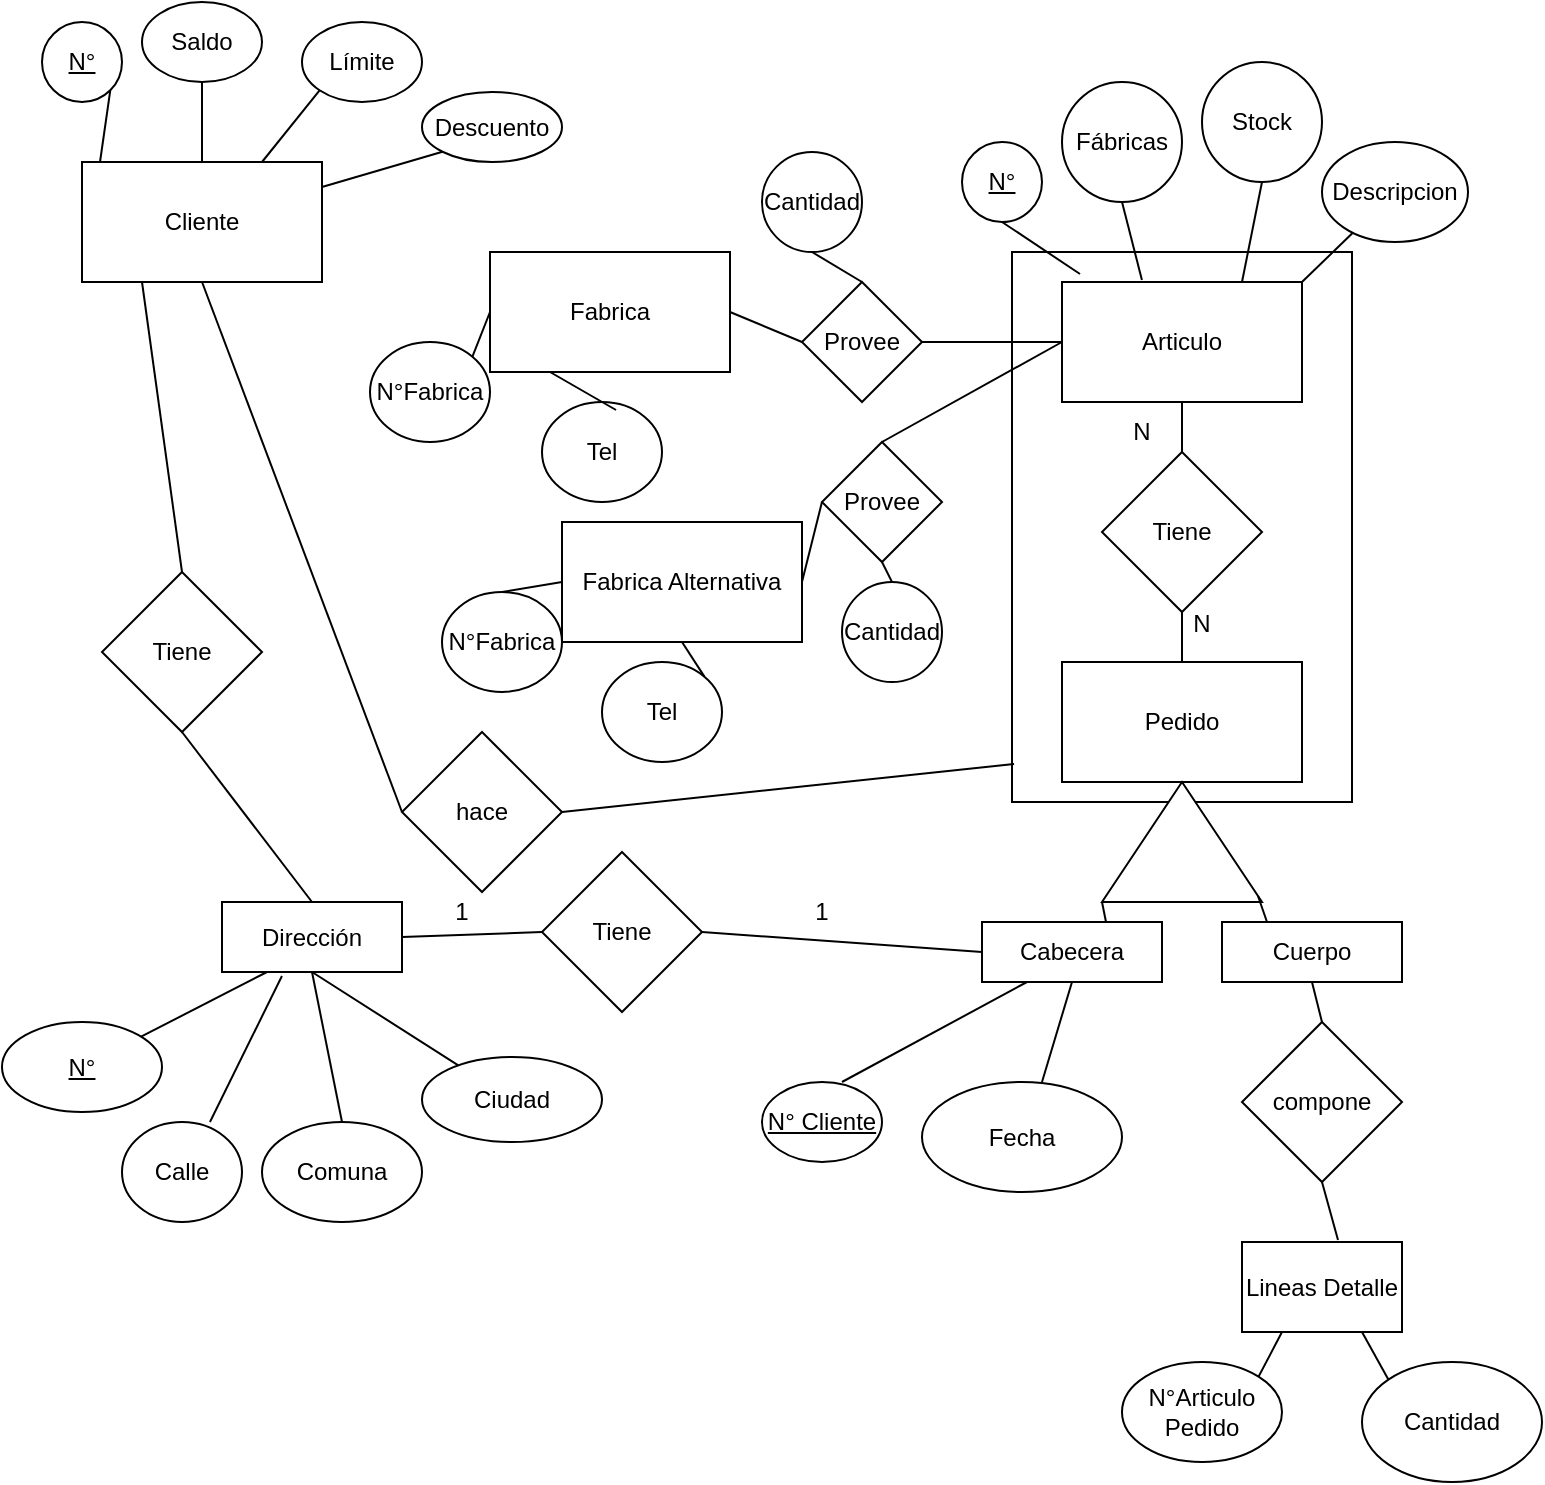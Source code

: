 <mxfile version="24.7.16">
  <diagram name="Página-1" id="qYyT7l8bc3fLCsRNAwvd">
    <mxGraphModel dx="874" dy="1637" grid="1" gridSize="10" guides="1" tooltips="1" connect="1" arrows="1" fold="1" page="1" pageScale="1" pageWidth="827" pageHeight="1169" math="0" shadow="0">
      <root>
        <mxCell id="0" />
        <mxCell id="1" parent="0" />
        <mxCell id="KmAxjU7koZGHCiC3alt_-11" value="" style="rounded=0;whiteSpace=wrap;html=1;" vertex="1" parent="1">
          <mxGeometry x="555" y="85" width="170" height="275" as="geometry" />
        </mxCell>
        <mxCell id="KmAxjU7koZGHCiC3alt_-1" value="Cliente" style="rounded=0;whiteSpace=wrap;html=1;" vertex="1" parent="1">
          <mxGeometry x="90" y="40" width="120" height="60" as="geometry" />
        </mxCell>
        <mxCell id="KmAxjU7koZGHCiC3alt_-2" value="Articulo" style="rounded=0;whiteSpace=wrap;html=1;" vertex="1" parent="1">
          <mxGeometry x="580" y="100" width="120" height="60" as="geometry" />
        </mxCell>
        <mxCell id="KmAxjU7koZGHCiC3alt_-3" value="Tiene" style="rhombus;whiteSpace=wrap;html=1;" vertex="1" parent="1">
          <mxGeometry x="600" y="185" width="80" height="80" as="geometry" />
        </mxCell>
        <mxCell id="KmAxjU7koZGHCiC3alt_-5" value="" style="endArrow=none;html=1;rounded=0;entryX=0.5;entryY=1;entryDx=0;entryDy=0;" edge="1" parent="1" source="KmAxjU7koZGHCiC3alt_-3" target="KmAxjU7koZGHCiC3alt_-2">
          <mxGeometry width="50" height="50" relative="1" as="geometry">
            <mxPoint x="390" y="220" as="sourcePoint" />
            <mxPoint x="440" y="170" as="targetPoint" />
          </mxGeometry>
        </mxCell>
        <mxCell id="KmAxjU7koZGHCiC3alt_-7" value="Pedido" style="rounded=0;whiteSpace=wrap;html=1;" vertex="1" parent="1">
          <mxGeometry x="580" y="290" width="120" height="60" as="geometry" />
        </mxCell>
        <mxCell id="KmAxjU7koZGHCiC3alt_-8" value="" style="endArrow=none;html=1;rounded=0;entryX=0.5;entryY=1;entryDx=0;entryDy=0;exitX=0.5;exitY=0;exitDx=0;exitDy=0;" edge="1" parent="1" source="KmAxjU7koZGHCiC3alt_-7" target="KmAxjU7koZGHCiC3alt_-3">
          <mxGeometry width="50" height="50" relative="1" as="geometry">
            <mxPoint x="390" y="220" as="sourcePoint" />
            <mxPoint x="440" y="170" as="targetPoint" />
          </mxGeometry>
        </mxCell>
        <mxCell id="KmAxjU7koZGHCiC3alt_-9" value="N&lt;div&gt;&lt;br&gt;&lt;/div&gt;&lt;div&gt;&lt;br&gt;&lt;/div&gt;" style="text;html=1;align=center;verticalAlign=middle;whiteSpace=wrap;rounded=0;" vertex="1" parent="1">
          <mxGeometry x="620" y="270" width="60" height="30" as="geometry" />
        </mxCell>
        <mxCell id="KmAxjU7koZGHCiC3alt_-10" value="&lt;div&gt;&lt;span style=&quot;background-color: initial;&quot;&gt;N&lt;/span&gt;&lt;br&gt;&lt;/div&gt;" style="text;html=1;align=center;verticalAlign=middle;whiteSpace=wrap;rounded=0;" vertex="1" parent="1">
          <mxGeometry x="590" y="160" width="60" height="30" as="geometry" />
        </mxCell>
        <mxCell id="KmAxjU7koZGHCiC3alt_-14" value="&lt;u&gt;N°&lt;/u&gt;" style="ellipse;whiteSpace=wrap;html=1;aspect=fixed;" vertex="1" parent="1">
          <mxGeometry x="530" y="30" width="40" height="40" as="geometry" />
        </mxCell>
        <mxCell id="KmAxjU7koZGHCiC3alt_-15" value="Fábricas" style="ellipse;whiteSpace=wrap;html=1;aspect=fixed;" vertex="1" parent="1">
          <mxGeometry x="580" width="60" height="60" as="geometry" />
        </mxCell>
        <mxCell id="KmAxjU7koZGHCiC3alt_-16" value="Stock" style="ellipse;whiteSpace=wrap;html=1;aspect=fixed;" vertex="1" parent="1">
          <mxGeometry x="650" y="-10" width="60" height="60" as="geometry" />
        </mxCell>
        <mxCell id="KmAxjU7koZGHCiC3alt_-17" value="Descripcion" style="ellipse;whiteSpace=wrap;html=1;" vertex="1" parent="1">
          <mxGeometry x="710" y="30" width="73" height="50" as="geometry" />
        </mxCell>
        <mxCell id="KmAxjU7koZGHCiC3alt_-18" value="" style="endArrow=none;html=1;rounded=0;entryX=0.5;entryY=1;entryDx=0;entryDy=0;exitX=0.333;exitY=-0.017;exitDx=0;exitDy=0;exitPerimeter=0;" edge="1" parent="1" source="KmAxjU7koZGHCiC3alt_-2" target="KmAxjU7koZGHCiC3alt_-15">
          <mxGeometry width="50" height="50" relative="1" as="geometry">
            <mxPoint x="610" y="110" as="sourcePoint" />
            <mxPoint x="660" y="60" as="targetPoint" />
          </mxGeometry>
        </mxCell>
        <mxCell id="KmAxjU7koZGHCiC3alt_-19" value="" style="endArrow=none;html=1;rounded=0;entryX=0.5;entryY=1;entryDx=0;entryDy=0;exitX=0.075;exitY=-0.067;exitDx=0;exitDy=0;exitPerimeter=0;" edge="1" parent="1" source="KmAxjU7koZGHCiC3alt_-2" target="KmAxjU7koZGHCiC3alt_-14">
          <mxGeometry width="50" height="50" relative="1" as="geometry">
            <mxPoint x="390" y="220" as="sourcePoint" />
            <mxPoint x="440" y="170" as="targetPoint" />
          </mxGeometry>
        </mxCell>
        <mxCell id="KmAxjU7koZGHCiC3alt_-20" value="" style="endArrow=none;html=1;rounded=0;entryX=0.75;entryY=0;entryDx=0;entryDy=0;exitX=0.5;exitY=1;exitDx=0;exitDy=0;" edge="1" parent="1" source="KmAxjU7koZGHCiC3alt_-16" target="KmAxjU7koZGHCiC3alt_-2">
          <mxGeometry width="50" height="50" relative="1" as="geometry">
            <mxPoint x="390" y="220" as="sourcePoint" />
            <mxPoint x="440" y="170" as="targetPoint" />
          </mxGeometry>
        </mxCell>
        <mxCell id="KmAxjU7koZGHCiC3alt_-21" value="" style="endArrow=none;html=1;rounded=0;entryX=1;entryY=0;entryDx=0;entryDy=0;" edge="1" parent="1" source="KmAxjU7koZGHCiC3alt_-17" target="KmAxjU7koZGHCiC3alt_-2">
          <mxGeometry width="50" height="50" relative="1" as="geometry">
            <mxPoint x="390" y="220" as="sourcePoint" />
            <mxPoint x="440" y="170" as="targetPoint" />
          </mxGeometry>
        </mxCell>
        <mxCell id="KmAxjU7koZGHCiC3alt_-22" value="&lt;u&gt;N°&lt;/u&gt;" style="ellipse;whiteSpace=wrap;html=1;aspect=fixed;" vertex="1" parent="1">
          <mxGeometry x="70" y="-30" width="40" height="40" as="geometry" />
        </mxCell>
        <mxCell id="KmAxjU7koZGHCiC3alt_-23" value="Saldo" style="ellipse;whiteSpace=wrap;html=1;" vertex="1" parent="1">
          <mxGeometry x="120" y="-40" width="60" height="40" as="geometry" />
        </mxCell>
        <mxCell id="KmAxjU7koZGHCiC3alt_-25" value="Descuento" style="ellipse;whiteSpace=wrap;html=1;" vertex="1" parent="1">
          <mxGeometry x="260" y="5" width="70" height="35" as="geometry" />
        </mxCell>
        <mxCell id="KmAxjU7koZGHCiC3alt_-26" value="Límite" style="ellipse;whiteSpace=wrap;html=1;" vertex="1" parent="1">
          <mxGeometry x="200" y="-30" width="60" height="40" as="geometry" />
        </mxCell>
        <mxCell id="KmAxjU7koZGHCiC3alt_-27" value="" style="endArrow=none;html=1;rounded=0;entryX=0;entryY=1;entryDx=0;entryDy=0;exitX=0.75;exitY=0;exitDx=0;exitDy=0;" edge="1" parent="1" source="KmAxjU7koZGHCiC3alt_-1" target="KmAxjU7koZGHCiC3alt_-26">
          <mxGeometry width="50" height="50" relative="1" as="geometry">
            <mxPoint x="390" y="220" as="sourcePoint" />
            <mxPoint x="440" y="170" as="targetPoint" />
          </mxGeometry>
        </mxCell>
        <mxCell id="KmAxjU7koZGHCiC3alt_-29" value="" style="endArrow=none;html=1;rounded=0;entryX=1;entryY=1;entryDx=0;entryDy=0;exitX=0.075;exitY=0;exitDx=0;exitDy=0;exitPerimeter=0;" edge="1" parent="1" source="KmAxjU7koZGHCiC3alt_-1" target="KmAxjU7koZGHCiC3alt_-22">
          <mxGeometry width="50" height="50" relative="1" as="geometry">
            <mxPoint x="390" y="220" as="sourcePoint" />
            <mxPoint x="440" y="170" as="targetPoint" />
            <Array as="points" />
          </mxGeometry>
        </mxCell>
        <mxCell id="KmAxjU7koZGHCiC3alt_-30" value="" style="endArrow=none;html=1;rounded=0;entryX=0.5;entryY=1;entryDx=0;entryDy=0;exitX=0.5;exitY=0;exitDx=0;exitDy=0;" edge="1" parent="1" source="KmAxjU7koZGHCiC3alt_-1" target="KmAxjU7koZGHCiC3alt_-23">
          <mxGeometry width="50" height="50" relative="1" as="geometry">
            <mxPoint x="390" y="220" as="sourcePoint" />
            <mxPoint x="440" y="170" as="targetPoint" />
          </mxGeometry>
        </mxCell>
        <mxCell id="KmAxjU7koZGHCiC3alt_-32" value="" style="endArrow=none;html=1;rounded=0;entryX=0;entryY=1;entryDx=0;entryDy=0;" edge="1" parent="1" source="KmAxjU7koZGHCiC3alt_-1" target="KmAxjU7koZGHCiC3alt_-25">
          <mxGeometry width="50" height="50" relative="1" as="geometry">
            <mxPoint x="390" y="220" as="sourcePoint" />
            <mxPoint x="440" y="170" as="targetPoint" />
          </mxGeometry>
        </mxCell>
        <mxCell id="KmAxjU7koZGHCiC3alt_-33" value="hace" style="rhombus;whiteSpace=wrap;html=1;" vertex="1" parent="1">
          <mxGeometry x="250" y="325" width="80" height="80" as="geometry" />
        </mxCell>
        <mxCell id="KmAxjU7koZGHCiC3alt_-34" value="" style="endArrow=none;html=1;rounded=0;entryX=0.5;entryY=1;entryDx=0;entryDy=0;exitX=0;exitY=0.5;exitDx=0;exitDy=0;" edge="1" parent="1" source="KmAxjU7koZGHCiC3alt_-33" target="KmAxjU7koZGHCiC3alt_-1">
          <mxGeometry width="50" height="50" relative="1" as="geometry">
            <mxPoint x="390" y="220" as="sourcePoint" />
            <mxPoint x="440" y="170" as="targetPoint" />
          </mxGeometry>
        </mxCell>
        <mxCell id="KmAxjU7koZGHCiC3alt_-35" value="" style="endArrow=none;html=1;rounded=0;entryX=1;entryY=0.5;entryDx=0;entryDy=0;exitX=0.006;exitY=0.931;exitDx=0;exitDy=0;exitPerimeter=0;" edge="1" parent="1" source="KmAxjU7koZGHCiC3alt_-11" target="KmAxjU7koZGHCiC3alt_-33">
          <mxGeometry width="50" height="50" relative="1" as="geometry">
            <mxPoint x="500" y="340" as="sourcePoint" />
            <mxPoint x="440" y="170" as="targetPoint" />
          </mxGeometry>
        </mxCell>
        <mxCell id="KmAxjU7koZGHCiC3alt_-36" value="" style="triangle;whiteSpace=wrap;html=1;direction=north;" vertex="1" parent="1">
          <mxGeometry x="600" y="350" width="80" height="60" as="geometry" />
        </mxCell>
        <mxCell id="KmAxjU7koZGHCiC3alt_-38" value="Cabecera" style="rounded=0;whiteSpace=wrap;html=1;" vertex="1" parent="1">
          <mxGeometry x="540" y="420" width="90" height="30" as="geometry" />
        </mxCell>
        <mxCell id="KmAxjU7koZGHCiC3alt_-39" value="Cuerpo" style="rounded=0;whiteSpace=wrap;html=1;" vertex="1" parent="1">
          <mxGeometry x="660" y="420" width="90" height="30" as="geometry" />
        </mxCell>
        <mxCell id="KmAxjU7koZGHCiC3alt_-40" value="compone" style="rhombus;whiteSpace=wrap;html=1;" vertex="1" parent="1">
          <mxGeometry x="670" y="470" width="80" height="80" as="geometry" />
        </mxCell>
        <mxCell id="KmAxjU7koZGHCiC3alt_-41" value="Lineas Detalle" style="rounded=0;whiteSpace=wrap;html=1;" vertex="1" parent="1">
          <mxGeometry x="670" y="580" width="80" height="45" as="geometry" />
        </mxCell>
        <mxCell id="KmAxjU7koZGHCiC3alt_-42" value="" style="endArrow=none;html=1;rounded=0;exitX=0.6;exitY=-0.022;exitDx=0;exitDy=0;exitPerimeter=0;entryX=0.5;entryY=1;entryDx=0;entryDy=0;" edge="1" parent="1" source="KmAxjU7koZGHCiC3alt_-41" target="KmAxjU7koZGHCiC3alt_-40">
          <mxGeometry width="50" height="50" relative="1" as="geometry">
            <mxPoint x="390" y="520" as="sourcePoint" />
            <mxPoint x="440" y="470" as="targetPoint" />
          </mxGeometry>
        </mxCell>
        <mxCell id="KmAxjU7koZGHCiC3alt_-43" value="" style="endArrow=none;html=1;rounded=0;entryX=0.5;entryY=0;entryDx=0;entryDy=0;exitX=0.5;exitY=1;exitDx=0;exitDy=0;" edge="1" parent="1" source="KmAxjU7koZGHCiC3alt_-39" target="KmAxjU7koZGHCiC3alt_-40">
          <mxGeometry width="50" height="50" relative="1" as="geometry">
            <mxPoint x="390" y="520" as="sourcePoint" />
            <mxPoint x="440" y="470" as="targetPoint" />
          </mxGeometry>
        </mxCell>
        <mxCell id="KmAxjU7koZGHCiC3alt_-44" value="" style="endArrow=none;html=1;rounded=0;entryX=0.5;entryY=1;entryDx=0;entryDy=0;" edge="1" parent="1" target="KmAxjU7koZGHCiC3alt_-38">
          <mxGeometry width="50" height="50" relative="1" as="geometry">
            <mxPoint x="570" y="500" as="sourcePoint" />
            <mxPoint x="440" y="470" as="targetPoint" />
          </mxGeometry>
        </mxCell>
        <mxCell id="KmAxjU7koZGHCiC3alt_-45" value="" style="endArrow=none;html=1;rounded=0;entryX=0.25;entryY=1;entryDx=0;entryDy=0;" edge="1" parent="1" target="KmAxjU7koZGHCiC3alt_-38">
          <mxGeometry width="50" height="50" relative="1" as="geometry">
            <mxPoint x="470" y="500" as="sourcePoint" />
            <mxPoint x="440" y="470" as="targetPoint" />
          </mxGeometry>
        </mxCell>
        <mxCell id="KmAxjU7koZGHCiC3alt_-46" value="&lt;u&gt;N° Cliente&lt;/u&gt;" style="ellipse;whiteSpace=wrap;html=1;" vertex="1" parent="1">
          <mxGeometry x="430" y="500" width="60" height="40" as="geometry" />
        </mxCell>
        <mxCell id="KmAxjU7koZGHCiC3alt_-47" value="Fecha" style="ellipse;whiteSpace=wrap;html=1;" vertex="1" parent="1">
          <mxGeometry x="510" y="500" width="100" height="55" as="geometry" />
        </mxCell>
        <mxCell id="KmAxjU7koZGHCiC3alt_-48" value="N°Articulo Pedido" style="ellipse;whiteSpace=wrap;html=1;" vertex="1" parent="1">
          <mxGeometry x="610" y="640" width="80" height="50" as="geometry" />
        </mxCell>
        <mxCell id="KmAxjU7koZGHCiC3alt_-49" value="Cantidad" style="ellipse;whiteSpace=wrap;html=1;" vertex="1" parent="1">
          <mxGeometry x="730" y="640" width="90" height="60" as="geometry" />
        </mxCell>
        <mxCell id="KmAxjU7koZGHCiC3alt_-50" value="" style="endArrow=none;html=1;rounded=0;entryX=0.25;entryY=1;entryDx=0;entryDy=0;exitX=1;exitY=0;exitDx=0;exitDy=0;" edge="1" parent="1" source="KmAxjU7koZGHCiC3alt_-48" target="KmAxjU7koZGHCiC3alt_-41">
          <mxGeometry width="50" height="50" relative="1" as="geometry">
            <mxPoint x="390" y="520" as="sourcePoint" />
            <mxPoint x="440" y="470" as="targetPoint" />
          </mxGeometry>
        </mxCell>
        <mxCell id="KmAxjU7koZGHCiC3alt_-51" value="" style="endArrow=none;html=1;rounded=0;entryX=0.75;entryY=1;entryDx=0;entryDy=0;exitX=0;exitY=0;exitDx=0;exitDy=0;" edge="1" parent="1" source="KmAxjU7koZGHCiC3alt_-49" target="KmAxjU7koZGHCiC3alt_-41">
          <mxGeometry width="50" height="50" relative="1" as="geometry">
            <mxPoint x="390" y="520" as="sourcePoint" />
            <mxPoint x="440" y="470" as="targetPoint" />
          </mxGeometry>
        </mxCell>
        <mxCell id="KmAxjU7koZGHCiC3alt_-52" value="Tiene" style="rhombus;whiteSpace=wrap;html=1;" vertex="1" parent="1">
          <mxGeometry x="320" y="385" width="80" height="80" as="geometry" />
        </mxCell>
        <mxCell id="KmAxjU7koZGHCiC3alt_-53" value="" style="endArrow=none;html=1;rounded=0;entryX=0;entryY=0.5;entryDx=0;entryDy=0;exitX=1;exitY=0.5;exitDx=0;exitDy=0;" edge="1" parent="1" source="KmAxjU7koZGHCiC3alt_-52" target="KmAxjU7koZGHCiC3alt_-38">
          <mxGeometry width="50" height="50" relative="1" as="geometry">
            <mxPoint x="390" y="520" as="sourcePoint" />
            <mxPoint x="440" y="470" as="targetPoint" />
          </mxGeometry>
        </mxCell>
        <mxCell id="KmAxjU7koZGHCiC3alt_-54" value="Dirección" style="rounded=0;whiteSpace=wrap;html=1;" vertex="1" parent="1">
          <mxGeometry x="160" y="410" width="90" height="35" as="geometry" />
        </mxCell>
        <mxCell id="KmAxjU7koZGHCiC3alt_-55" value="" style="endArrow=none;html=1;rounded=0;entryX=0;entryY=0.5;entryDx=0;entryDy=0;exitX=1;exitY=0.5;exitDx=0;exitDy=0;" edge="1" parent="1" source="KmAxjU7koZGHCiC3alt_-54" target="KmAxjU7koZGHCiC3alt_-52">
          <mxGeometry width="50" height="50" relative="1" as="geometry">
            <mxPoint x="390" y="520" as="sourcePoint" />
            <mxPoint x="440" y="470" as="targetPoint" />
          </mxGeometry>
        </mxCell>
        <mxCell id="KmAxjU7koZGHCiC3alt_-56" value="1" style="text;html=1;align=center;verticalAlign=middle;whiteSpace=wrap;rounded=0;" vertex="1" parent="1">
          <mxGeometry x="430" y="400" width="60" height="30" as="geometry" />
        </mxCell>
        <mxCell id="KmAxjU7koZGHCiC3alt_-57" value="1" style="text;html=1;align=center;verticalAlign=middle;whiteSpace=wrap;rounded=0;" vertex="1" parent="1">
          <mxGeometry x="250" y="400" width="60" height="30" as="geometry" />
        </mxCell>
        <mxCell id="KmAxjU7koZGHCiC3alt_-59" value="Comuna" style="ellipse;whiteSpace=wrap;html=1;" vertex="1" parent="1">
          <mxGeometry x="180" y="520" width="80" height="50" as="geometry" />
        </mxCell>
        <mxCell id="KmAxjU7koZGHCiC3alt_-60" value="Ciudad" style="ellipse;whiteSpace=wrap;html=1;" vertex="1" parent="1">
          <mxGeometry x="260" y="487.5" width="90" height="42.5" as="geometry" />
        </mxCell>
        <mxCell id="KmAxjU7koZGHCiC3alt_-61" value="Calle" style="ellipse;whiteSpace=wrap;html=1;" vertex="1" parent="1">
          <mxGeometry x="110" y="520" width="60" height="50" as="geometry" />
        </mxCell>
        <mxCell id="KmAxjU7koZGHCiC3alt_-62" value="&lt;u&gt;N°&lt;/u&gt;" style="ellipse;whiteSpace=wrap;html=1;" vertex="1" parent="1">
          <mxGeometry x="50" y="470" width="80" height="45" as="geometry" />
        </mxCell>
        <mxCell id="KmAxjU7koZGHCiC3alt_-63" value="" style="endArrow=none;html=1;rounded=0;entryX=0.25;entryY=1;entryDx=0;entryDy=0;" edge="1" parent="1" source="KmAxjU7koZGHCiC3alt_-62" target="KmAxjU7koZGHCiC3alt_-54">
          <mxGeometry width="50" height="50" relative="1" as="geometry">
            <mxPoint x="390" y="420" as="sourcePoint" />
            <mxPoint x="176" y="450" as="targetPoint" />
          </mxGeometry>
        </mxCell>
        <mxCell id="KmAxjU7koZGHCiC3alt_-64" value="" style="endArrow=none;html=1;rounded=0;entryX=0.5;entryY=1;entryDx=0;entryDy=0;exitX=0.5;exitY=0;exitDx=0;exitDy=0;" edge="1" parent="1" source="KmAxjU7koZGHCiC3alt_-59" target="KmAxjU7koZGHCiC3alt_-54">
          <mxGeometry width="50" height="50" relative="1" as="geometry">
            <mxPoint x="390" y="420" as="sourcePoint" />
            <mxPoint x="440" y="370" as="targetPoint" />
            <Array as="points" />
          </mxGeometry>
        </mxCell>
        <mxCell id="KmAxjU7koZGHCiC3alt_-65" value="" style="endArrow=none;html=1;rounded=0;entryX=0.333;entryY=1.057;entryDx=0;entryDy=0;entryPerimeter=0;exitX=0.733;exitY=0;exitDx=0;exitDy=0;exitPerimeter=0;" edge="1" parent="1" source="KmAxjU7koZGHCiC3alt_-61" target="KmAxjU7koZGHCiC3alt_-54">
          <mxGeometry width="50" height="50" relative="1" as="geometry">
            <mxPoint x="390" y="420" as="sourcePoint" />
            <mxPoint x="440" y="370" as="targetPoint" />
          </mxGeometry>
        </mxCell>
        <mxCell id="KmAxjU7koZGHCiC3alt_-66" value="" style="endArrow=none;html=1;rounded=0;entryX=0.5;entryY=1;entryDx=0;entryDy=0;" edge="1" parent="1" source="KmAxjU7koZGHCiC3alt_-60" target="KmAxjU7koZGHCiC3alt_-54">
          <mxGeometry width="50" height="50" relative="1" as="geometry">
            <mxPoint x="390" y="420" as="sourcePoint" />
            <mxPoint x="440" y="370" as="targetPoint" />
          </mxGeometry>
        </mxCell>
        <mxCell id="KmAxjU7koZGHCiC3alt_-67" value="Tiene" style="rhombus;whiteSpace=wrap;html=1;" vertex="1" parent="1">
          <mxGeometry x="100" y="245" width="80" height="80" as="geometry" />
        </mxCell>
        <mxCell id="KmAxjU7koZGHCiC3alt_-68" value="" style="endArrow=none;html=1;rounded=0;entryX=0.25;entryY=1;entryDx=0;entryDy=0;exitX=0.5;exitY=0;exitDx=0;exitDy=0;" edge="1" parent="1" source="KmAxjU7koZGHCiC3alt_-67" target="KmAxjU7koZGHCiC3alt_-1">
          <mxGeometry width="50" height="50" relative="1" as="geometry">
            <mxPoint x="390" y="320" as="sourcePoint" />
            <mxPoint x="440" y="270" as="targetPoint" />
          </mxGeometry>
        </mxCell>
        <mxCell id="KmAxjU7koZGHCiC3alt_-69" value="" style="endArrow=none;html=1;rounded=0;entryX=0.5;entryY=1;entryDx=0;entryDy=0;exitX=0.5;exitY=0;exitDx=0;exitDy=0;" edge="1" parent="1" source="KmAxjU7koZGHCiC3alt_-54" target="KmAxjU7koZGHCiC3alt_-67">
          <mxGeometry width="50" height="50" relative="1" as="geometry">
            <mxPoint x="390" y="320" as="sourcePoint" />
            <mxPoint x="440" y="270" as="targetPoint" />
          </mxGeometry>
        </mxCell>
        <mxCell id="KmAxjU7koZGHCiC3alt_-70" value="Fabrica" style="rounded=0;whiteSpace=wrap;html=1;" vertex="1" parent="1">
          <mxGeometry x="294" y="85" width="120" height="60" as="geometry" />
        </mxCell>
        <mxCell id="KmAxjU7koZGHCiC3alt_-71" value="Fabrica Alternativa" style="rounded=0;whiteSpace=wrap;html=1;" vertex="1" parent="1">
          <mxGeometry x="330" y="220" width="120" height="60" as="geometry" />
        </mxCell>
        <mxCell id="KmAxjU7koZGHCiC3alt_-72" value="Provee" style="rhombus;whiteSpace=wrap;html=1;" vertex="1" parent="1">
          <mxGeometry x="450" y="100" width="60" height="60" as="geometry" />
        </mxCell>
        <mxCell id="KmAxjU7koZGHCiC3alt_-73" value="Provee" style="rhombus;whiteSpace=wrap;html=1;" vertex="1" parent="1">
          <mxGeometry x="460" y="180" width="60" height="60" as="geometry" />
        </mxCell>
        <mxCell id="KmAxjU7koZGHCiC3alt_-74" value="" style="endArrow=none;html=1;rounded=0;exitX=1;exitY=0.5;exitDx=0;exitDy=0;" edge="1" parent="1" source="KmAxjU7koZGHCiC3alt_-72" target="KmAxjU7koZGHCiC3alt_-2">
          <mxGeometry width="50" height="50" relative="1" as="geometry">
            <mxPoint x="390" y="220" as="sourcePoint" />
            <mxPoint x="440" y="170" as="targetPoint" />
          </mxGeometry>
        </mxCell>
        <mxCell id="KmAxjU7koZGHCiC3alt_-76" value="" style="endArrow=none;html=1;rounded=0;entryX=0;entryY=0.5;entryDx=0;entryDy=0;exitX=1;exitY=0.5;exitDx=0;exitDy=0;" edge="1" parent="1" source="KmAxjU7koZGHCiC3alt_-70" target="KmAxjU7koZGHCiC3alt_-72">
          <mxGeometry width="50" height="50" relative="1" as="geometry">
            <mxPoint x="390" y="220" as="sourcePoint" />
            <mxPoint x="440" y="170" as="targetPoint" />
          </mxGeometry>
        </mxCell>
        <mxCell id="KmAxjU7koZGHCiC3alt_-77" value="" style="endArrow=none;html=1;rounded=0;entryX=0;entryY=0.5;entryDx=0;entryDy=0;exitX=0.5;exitY=0;exitDx=0;exitDy=0;" edge="1" parent="1" source="KmAxjU7koZGHCiC3alt_-73" target="KmAxjU7koZGHCiC3alt_-2">
          <mxGeometry width="50" height="50" relative="1" as="geometry">
            <mxPoint x="390" y="220" as="sourcePoint" />
            <mxPoint x="440" y="170" as="targetPoint" />
          </mxGeometry>
        </mxCell>
        <mxCell id="KmAxjU7koZGHCiC3alt_-78" value="" style="endArrow=none;html=1;rounded=0;entryX=0;entryY=0.5;entryDx=0;entryDy=0;exitX=1;exitY=0.5;exitDx=0;exitDy=0;" edge="1" parent="1" source="KmAxjU7koZGHCiC3alt_-71" target="KmAxjU7koZGHCiC3alt_-73">
          <mxGeometry width="50" height="50" relative="1" as="geometry">
            <mxPoint x="390" y="220" as="sourcePoint" />
            <mxPoint x="440" y="170" as="targetPoint" />
          </mxGeometry>
        </mxCell>
        <mxCell id="KmAxjU7koZGHCiC3alt_-79" value="N°Fabrica" style="ellipse;whiteSpace=wrap;html=1;" vertex="1" parent="1">
          <mxGeometry x="234" y="130" width="60" height="50" as="geometry" />
        </mxCell>
        <mxCell id="KmAxjU7koZGHCiC3alt_-80" value="Tel" style="ellipse;whiteSpace=wrap;html=1;" vertex="1" parent="1">
          <mxGeometry x="320" y="160" width="60" height="50" as="geometry" />
        </mxCell>
        <mxCell id="KmAxjU7koZGHCiC3alt_-81" value="N°Fabrica" style="ellipse;whiteSpace=wrap;html=1;" vertex="1" parent="1">
          <mxGeometry x="270" y="255" width="60" height="50" as="geometry" />
        </mxCell>
        <mxCell id="KmAxjU7koZGHCiC3alt_-82" value="Tel" style="ellipse;whiteSpace=wrap;html=1;" vertex="1" parent="1">
          <mxGeometry x="350" y="290" width="60" height="50" as="geometry" />
        </mxCell>
        <mxCell id="KmAxjU7koZGHCiC3alt_-84" value="" style="endArrow=none;html=1;rounded=0;entryX=1;entryY=0;entryDx=0;entryDy=0;exitX=0.5;exitY=1;exitDx=0;exitDy=0;" edge="1" parent="1" source="KmAxjU7koZGHCiC3alt_-71" target="KmAxjU7koZGHCiC3alt_-82">
          <mxGeometry width="50" height="50" relative="1" as="geometry">
            <mxPoint x="370" y="220" as="sourcePoint" />
            <mxPoint x="420" y="170" as="targetPoint" />
          </mxGeometry>
        </mxCell>
        <mxCell id="KmAxjU7koZGHCiC3alt_-85" value="" style="endArrow=none;html=1;rounded=0;entryX=0.5;entryY=0;entryDx=0;entryDy=0;exitX=0;exitY=0.5;exitDx=0;exitDy=0;" edge="1" parent="1" source="KmAxjU7koZGHCiC3alt_-71" target="KmAxjU7koZGHCiC3alt_-81">
          <mxGeometry width="50" height="50" relative="1" as="geometry">
            <mxPoint x="370" y="220" as="sourcePoint" />
            <mxPoint x="420" y="170" as="targetPoint" />
          </mxGeometry>
        </mxCell>
        <mxCell id="KmAxjU7koZGHCiC3alt_-86" value="" style="endArrow=none;html=1;rounded=0;exitX=0.617;exitY=0.08;exitDx=0;exitDy=0;exitPerimeter=0;entryX=0.25;entryY=1;entryDx=0;entryDy=0;" edge="1" parent="1" source="KmAxjU7koZGHCiC3alt_-80" target="KmAxjU7koZGHCiC3alt_-70">
          <mxGeometry width="50" height="50" relative="1" as="geometry">
            <mxPoint x="370" y="220" as="sourcePoint" />
            <mxPoint x="340" y="150" as="targetPoint" />
          </mxGeometry>
        </mxCell>
        <mxCell id="KmAxjU7koZGHCiC3alt_-87" value="" style="endArrow=none;html=1;rounded=0;entryX=0;entryY=0.5;entryDx=0;entryDy=0;exitX=1;exitY=0;exitDx=0;exitDy=0;" edge="1" parent="1" source="KmAxjU7koZGHCiC3alt_-79" target="KmAxjU7koZGHCiC3alt_-70">
          <mxGeometry width="50" height="50" relative="1" as="geometry">
            <mxPoint x="370" y="220" as="sourcePoint" />
            <mxPoint x="290" y="110" as="targetPoint" />
          </mxGeometry>
        </mxCell>
        <mxCell id="KmAxjU7koZGHCiC3alt_-88" value="Cantidad" style="ellipse;whiteSpace=wrap;html=1;aspect=fixed;" vertex="1" parent="1">
          <mxGeometry x="430" y="35" width="50" height="50" as="geometry" />
        </mxCell>
        <mxCell id="KmAxjU7koZGHCiC3alt_-89" value="Cantidad" style="ellipse;whiteSpace=wrap;html=1;aspect=fixed;" vertex="1" parent="1">
          <mxGeometry x="470" y="250" width="50" height="50" as="geometry" />
        </mxCell>
        <mxCell id="KmAxjU7koZGHCiC3alt_-90" value="" style="endArrow=none;html=1;rounded=0;entryX=0.5;entryY=0;entryDx=0;entryDy=0;exitX=0.5;exitY=1;exitDx=0;exitDy=0;" edge="1" parent="1" source="KmAxjU7koZGHCiC3alt_-73" target="KmAxjU7koZGHCiC3alt_-89">
          <mxGeometry width="50" height="50" relative="1" as="geometry">
            <mxPoint x="370" y="220" as="sourcePoint" />
            <mxPoint x="420" y="170" as="targetPoint" />
          </mxGeometry>
        </mxCell>
        <mxCell id="KmAxjU7koZGHCiC3alt_-91" value="" style="endArrow=none;html=1;rounded=0;entryX=0.5;entryY=1;entryDx=0;entryDy=0;exitX=0.5;exitY=0;exitDx=0;exitDy=0;" edge="1" parent="1" source="KmAxjU7koZGHCiC3alt_-72" target="KmAxjU7koZGHCiC3alt_-88">
          <mxGeometry width="50" height="50" relative="1" as="geometry">
            <mxPoint x="370" y="220" as="sourcePoint" />
            <mxPoint x="420" y="170" as="targetPoint" />
          </mxGeometry>
        </mxCell>
        <mxCell id="KmAxjU7koZGHCiC3alt_-92" value="" style="endArrow=none;html=1;rounded=0;entryX=0.05;entryY=0.975;entryDx=0;entryDy=0;entryPerimeter=0;exitX=0.25;exitY=0;exitDx=0;exitDy=0;" edge="1" parent="1" source="KmAxjU7koZGHCiC3alt_-39" target="KmAxjU7koZGHCiC3alt_-36">
          <mxGeometry width="50" height="50" relative="1" as="geometry">
            <mxPoint x="370" y="520" as="sourcePoint" />
            <mxPoint x="420" y="470" as="targetPoint" />
          </mxGeometry>
        </mxCell>
        <mxCell id="KmAxjU7koZGHCiC3alt_-93" value="" style="endArrow=none;html=1;rounded=0;entryX=0;entryY=0;entryDx=0;entryDy=0;exitX=0.689;exitY=0;exitDx=0;exitDy=0;exitPerimeter=0;entryPerimeter=0;" edge="1" parent="1" source="KmAxjU7koZGHCiC3alt_-38" target="KmAxjU7koZGHCiC3alt_-36">
          <mxGeometry width="50" height="50" relative="1" as="geometry">
            <mxPoint x="370" y="520" as="sourcePoint" />
            <mxPoint x="420" y="470" as="targetPoint" />
          </mxGeometry>
        </mxCell>
      </root>
    </mxGraphModel>
  </diagram>
</mxfile>
